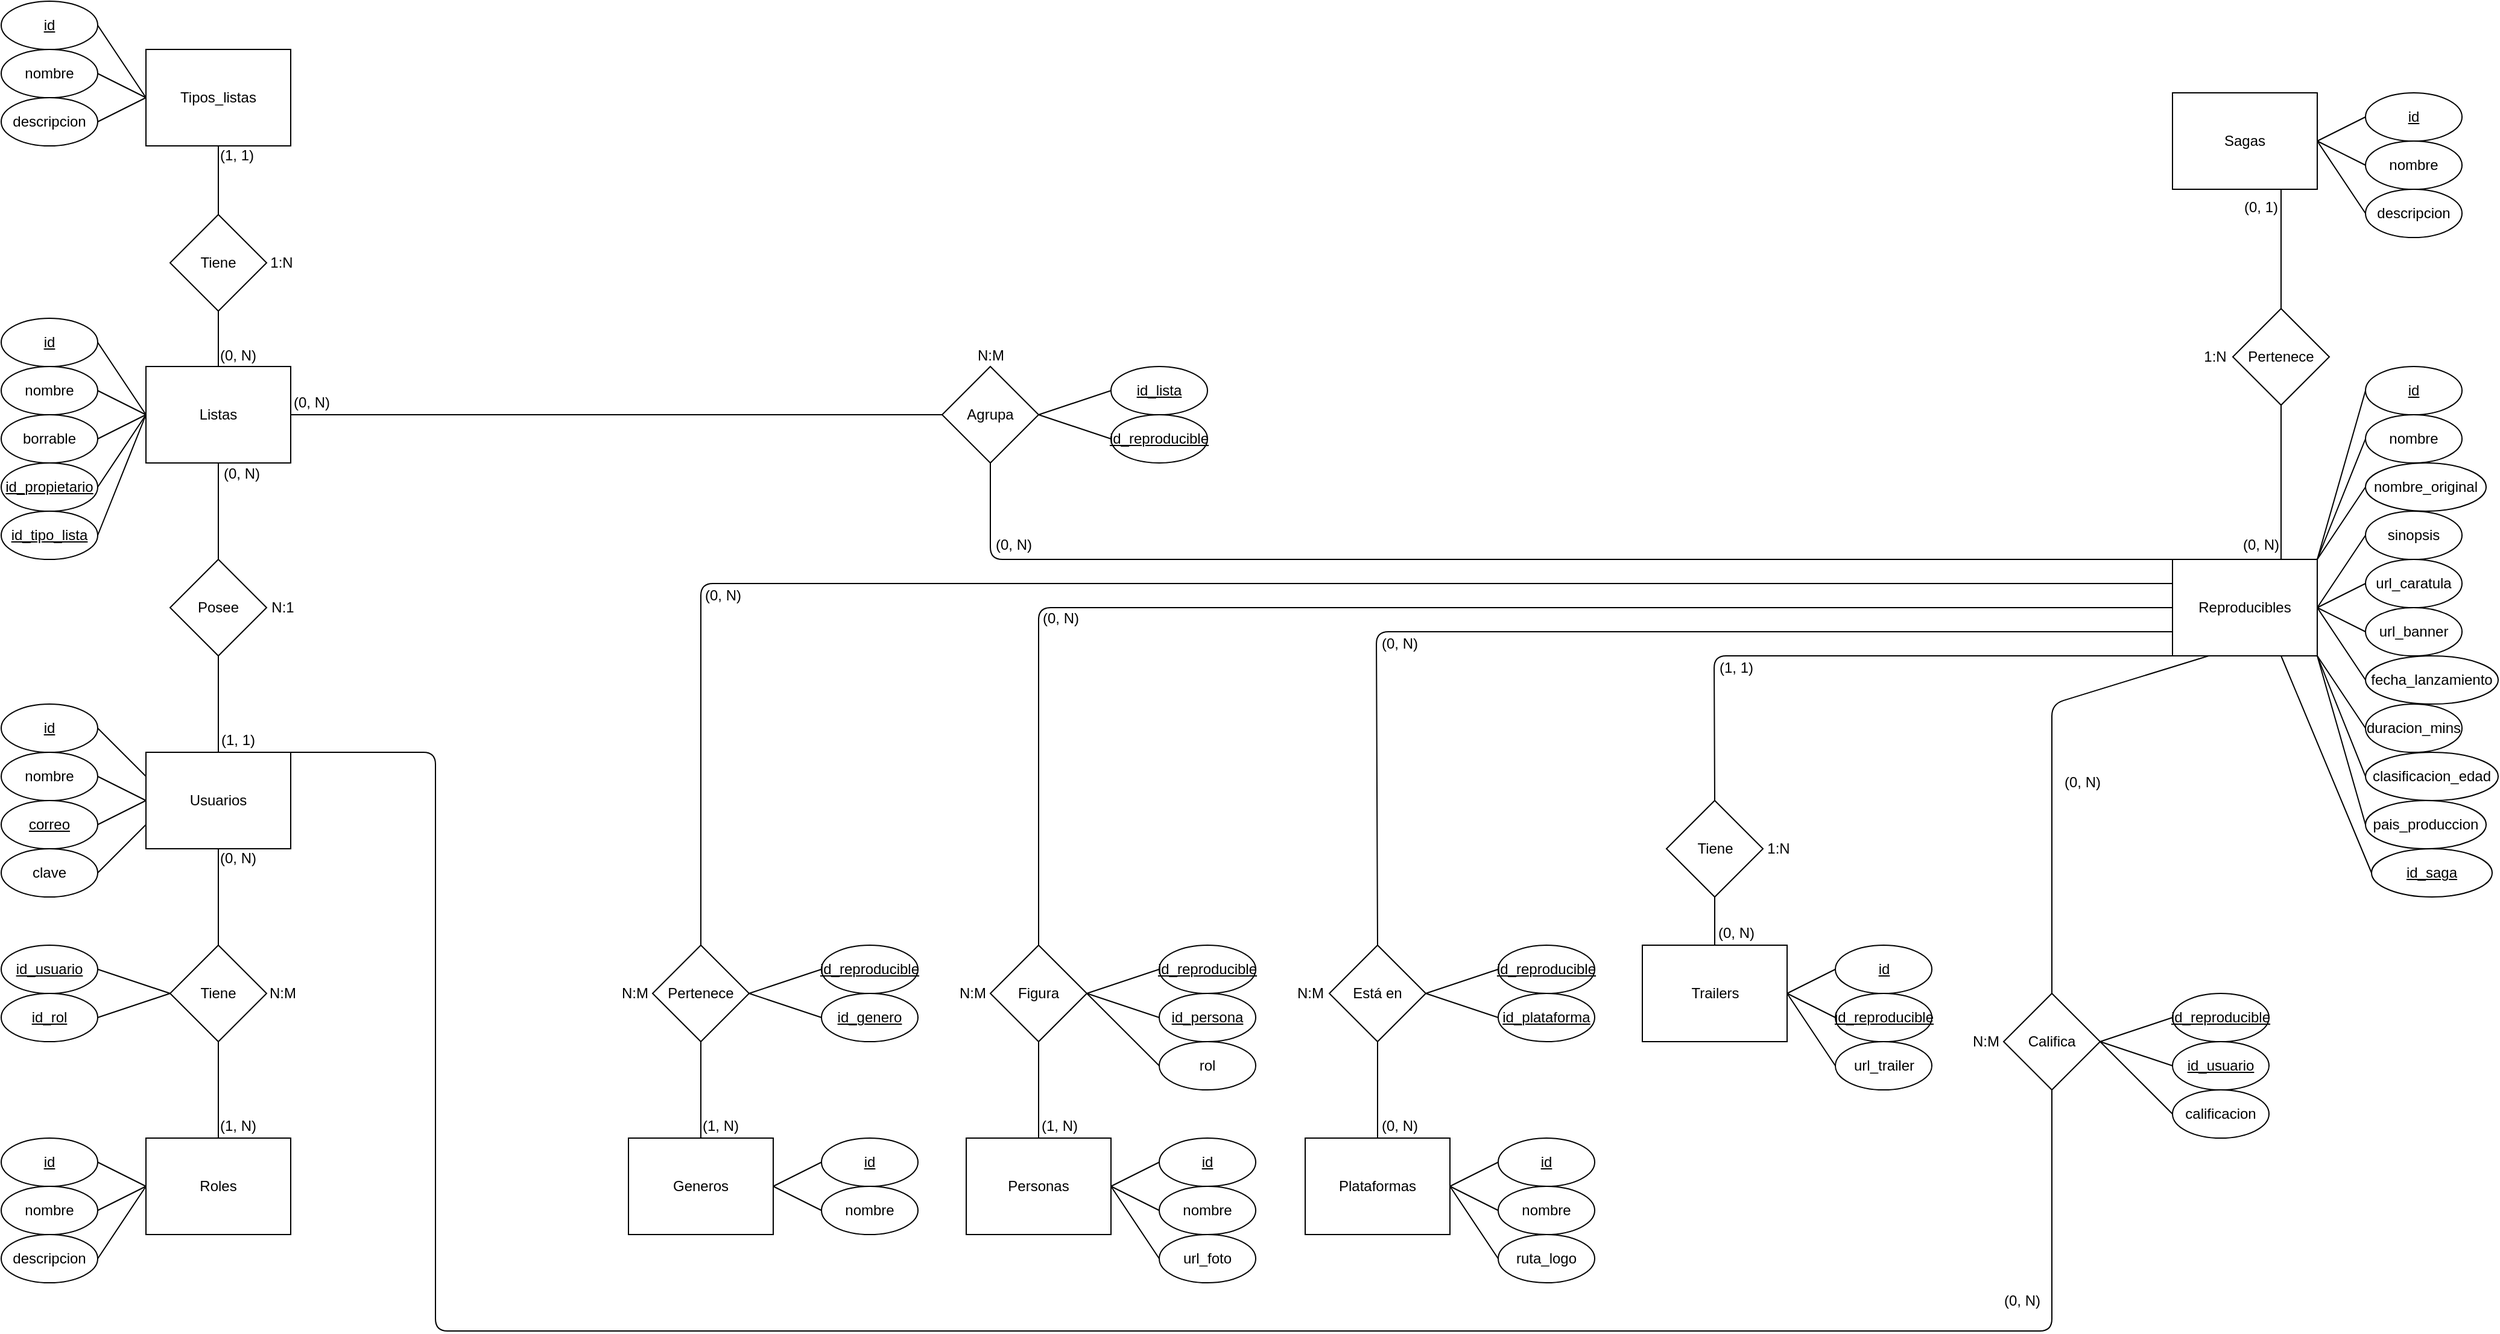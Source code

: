 <mxfile>
    <diagram id="o6581Ixc951kt22Pv9Fi" name="Página-1">
        <mxGraphModel dx="3673" dy="1944" grid="0" gridSize="10" guides="1" tooltips="1" connect="1" arrows="1" fold="1" page="0" pageScale="1" pageWidth="827" pageHeight="1169" math="0" shadow="0">
            <root>
                <mxCell id="0"/>
                <mxCell id="1" parent="0"/>
                <mxCell id="3" value="Usuarios" style="rounded=0;whiteSpace=wrap;html=1;" parent="1" vertex="1">
                    <mxGeometry x="-320" y="160" width="120" height="80" as="geometry"/>
                </mxCell>
                <mxCell id="4" value="id" style="ellipse;whiteSpace=wrap;html=1;fontStyle=4" parent="1" vertex="1">
                    <mxGeometry x="-440" y="120" width="80" height="40" as="geometry"/>
                </mxCell>
                <mxCell id="5" value="nombre" style="ellipse;whiteSpace=wrap;html=1;" parent="1" vertex="1">
                    <mxGeometry x="-440" y="160" width="80" height="40" as="geometry"/>
                </mxCell>
                <mxCell id="6" value="correo" style="ellipse;whiteSpace=wrap;html=1;fontStyle=4" parent="1" vertex="1">
                    <mxGeometry x="-440" y="200" width="80" height="40" as="geometry"/>
                </mxCell>
                <mxCell id="7" value="clave" style="ellipse;whiteSpace=wrap;html=1;" parent="1" vertex="1">
                    <mxGeometry x="-440" y="240" width="80" height="40" as="geometry"/>
                </mxCell>
                <mxCell id="8" value="Reproducibles" style="rounded=0;whiteSpace=wrap;html=1;" parent="1" vertex="1">
                    <mxGeometry x="1360" width="120" height="80" as="geometry"/>
                </mxCell>
                <mxCell id="9" value="id" style="ellipse;whiteSpace=wrap;html=1;fontStyle=4" parent="1" vertex="1">
                    <mxGeometry x="1520" y="-160" width="80" height="40" as="geometry"/>
                </mxCell>
                <mxCell id="10" value="nombre" style="ellipse;whiteSpace=wrap;html=1;" parent="1" vertex="1">
                    <mxGeometry x="1520" y="-120" width="80" height="40" as="geometry"/>
                </mxCell>
                <mxCell id="11" value="fecha_lanzamiento" style="ellipse;whiteSpace=wrap;html=1;" parent="1" vertex="1">
                    <mxGeometry x="1520" y="80" width="110" height="40" as="geometry"/>
                </mxCell>
                <mxCell id="12" value="clasificacion_edad" style="ellipse;whiteSpace=wrap;html=1;" parent="1" vertex="1">
                    <mxGeometry x="1520" y="160" width="110" height="40" as="geometry"/>
                </mxCell>
                <mxCell id="23" value="sinopsis" style="ellipse;whiteSpace=wrap;html=1;" parent="1" vertex="1">
                    <mxGeometry x="1520" y="-40" width="80" height="40" as="geometry"/>
                </mxCell>
                <mxCell id="24" value="" style="endArrow=none;html=1;exitX=1;exitY=0.5;exitDx=0;exitDy=0;entryX=0;entryY=0.25;entryDx=0;entryDy=0;" parent="1" source="4" target="3" edge="1">
                    <mxGeometry width="50" height="50" relative="1" as="geometry">
                        <mxPoint x="-90" y="280" as="sourcePoint"/>
                        <mxPoint x="-40" y="230" as="targetPoint"/>
                    </mxGeometry>
                </mxCell>
                <mxCell id="25" value="" style="endArrow=none;html=1;exitX=1;exitY=0.5;exitDx=0;exitDy=0;entryX=0;entryY=0.5;entryDx=0;entryDy=0;" parent="1" source="5" target="3" edge="1">
                    <mxGeometry width="50" height="50" relative="1" as="geometry">
                        <mxPoint x="-350" y="150" as="sourcePoint"/>
                        <mxPoint x="-310" y="190" as="targetPoint"/>
                    </mxGeometry>
                </mxCell>
                <mxCell id="26" value="" style="endArrow=none;html=1;exitX=1;exitY=0.5;exitDx=0;exitDy=0;entryX=0;entryY=0.5;entryDx=0;entryDy=0;" parent="1" source="6" target="3" edge="1">
                    <mxGeometry width="50" height="50" relative="1" as="geometry">
                        <mxPoint x="-350" y="190" as="sourcePoint"/>
                        <mxPoint x="-310" y="210" as="targetPoint"/>
                    </mxGeometry>
                </mxCell>
                <mxCell id="27" value="" style="endArrow=none;html=1;exitX=1;exitY=0.5;exitDx=0;exitDy=0;entryX=0;entryY=0.75;entryDx=0;entryDy=0;" parent="1" source="7" target="3" edge="1">
                    <mxGeometry width="50" height="50" relative="1" as="geometry">
                        <mxPoint x="-350" y="230" as="sourcePoint"/>
                        <mxPoint x="-310" y="210" as="targetPoint"/>
                    </mxGeometry>
                </mxCell>
                <mxCell id="29" value="nombre_original" style="ellipse;whiteSpace=wrap;html=1;" parent="1" vertex="1">
                    <mxGeometry x="1520" y="-80" width="100" height="40" as="geometry"/>
                </mxCell>
                <mxCell id="30" value="Listas" style="rounded=0;whiteSpace=wrap;html=1;" parent="1" vertex="1">
                    <mxGeometry x="-320" y="-160" width="120" height="80" as="geometry"/>
                </mxCell>
                <mxCell id="31" value="id" style="ellipse;whiteSpace=wrap;html=1;fontStyle=4" parent="1" vertex="1">
                    <mxGeometry x="-440" y="-200" width="80" height="40" as="geometry"/>
                </mxCell>
                <mxCell id="32" value="nombre" style="ellipse;whiteSpace=wrap;html=1;" parent="1" vertex="1">
                    <mxGeometry x="-440" y="-160" width="80" height="40" as="geometry"/>
                </mxCell>
                <mxCell id="33" value="id_propietario" style="ellipse;whiteSpace=wrap;html=1;fontStyle=4" parent="1" vertex="1">
                    <mxGeometry x="-440" y="-80" width="80" height="40" as="geometry"/>
                </mxCell>
                <mxCell id="35" value="" style="endArrow=none;html=1;exitX=1;exitY=0.5;exitDx=0;exitDy=0;entryX=0;entryY=0.5;entryDx=0;entryDy=0;" parent="1" source="31" target="30" edge="1">
                    <mxGeometry width="50" height="50" relative="1" as="geometry">
                        <mxPoint x="-90" y="-40" as="sourcePoint"/>
                        <mxPoint x="-40" y="-90" as="targetPoint"/>
                    </mxGeometry>
                </mxCell>
                <mxCell id="36" value="" style="endArrow=none;html=1;exitX=1;exitY=0.5;exitDx=0;exitDy=0;entryX=0;entryY=0.5;entryDx=0;entryDy=0;" parent="1" source="32" target="30" edge="1">
                    <mxGeometry width="50" height="50" relative="1" as="geometry">
                        <mxPoint x="-350" y="-170" as="sourcePoint"/>
                        <mxPoint x="-310" y="-130" as="targetPoint"/>
                    </mxGeometry>
                </mxCell>
                <mxCell id="37" value="" style="endArrow=none;html=1;exitX=1;exitY=0.5;exitDx=0;exitDy=0;entryX=0;entryY=0.5;entryDx=0;entryDy=0;" parent="1" source="33" target="30" edge="1">
                    <mxGeometry width="50" height="50" relative="1" as="geometry">
                        <mxPoint x="-350" y="-130" as="sourcePoint"/>
                        <mxPoint x="-310" y="-110" as="targetPoint"/>
                    </mxGeometry>
                </mxCell>
                <mxCell id="39" value="Tipos_listas" style="rounded=0;whiteSpace=wrap;html=1;" parent="1" vertex="1">
                    <mxGeometry x="-320" y="-423" width="120" height="80" as="geometry"/>
                </mxCell>
                <mxCell id="40" value="id" style="ellipse;whiteSpace=wrap;html=1;fontStyle=4" parent="1" vertex="1">
                    <mxGeometry x="-440" y="-463" width="80" height="40" as="geometry"/>
                </mxCell>
                <mxCell id="41" value="nombre" style="ellipse;whiteSpace=wrap;html=1;" parent="1" vertex="1">
                    <mxGeometry x="-440" y="-423" width="80" height="40" as="geometry"/>
                </mxCell>
                <mxCell id="42" value="descripcion" style="ellipse;whiteSpace=wrap;html=1;" parent="1" vertex="1">
                    <mxGeometry x="-440" y="-383" width="80" height="40" as="geometry"/>
                </mxCell>
                <mxCell id="43" value="" style="endArrow=none;html=1;exitX=1;exitY=0.5;exitDx=0;exitDy=0;entryX=0;entryY=0.5;entryDx=0;entryDy=0;" parent="1" source="40" target="39" edge="1">
                    <mxGeometry width="50" height="50" relative="1" as="geometry">
                        <mxPoint x="-90" y="-303" as="sourcePoint"/>
                        <mxPoint x="-40" y="-353" as="targetPoint"/>
                    </mxGeometry>
                </mxCell>
                <mxCell id="44" value="" style="endArrow=none;html=1;exitX=1;exitY=0.5;exitDx=0;exitDy=0;entryX=0;entryY=0.5;entryDx=0;entryDy=0;" parent="1" source="41" target="39" edge="1">
                    <mxGeometry width="50" height="50" relative="1" as="geometry">
                        <mxPoint x="-350" y="-433" as="sourcePoint"/>
                        <mxPoint x="-310" y="-393" as="targetPoint"/>
                    </mxGeometry>
                </mxCell>
                <mxCell id="45" value="" style="endArrow=none;html=1;exitX=1;exitY=0.5;exitDx=0;exitDy=0;entryX=0;entryY=0.5;entryDx=0;entryDy=0;" parent="1" source="42" target="39" edge="1">
                    <mxGeometry width="50" height="50" relative="1" as="geometry">
                        <mxPoint x="-350" y="-393" as="sourcePoint"/>
                        <mxPoint x="-310" y="-373" as="targetPoint"/>
                    </mxGeometry>
                </mxCell>
                <mxCell id="46" value="url_caratula" style="ellipse;whiteSpace=wrap;html=1;" parent="1" vertex="1">
                    <mxGeometry x="1520" width="80" height="40" as="geometry"/>
                </mxCell>
                <mxCell id="47" value="url_banner" style="ellipse;whiteSpace=wrap;html=1;" parent="1" vertex="1">
                    <mxGeometry x="1520" y="40" width="80" height="40" as="geometry"/>
                </mxCell>
                <mxCell id="48" value="duracion_mins" style="ellipse;whiteSpace=wrap;html=1;" parent="1" vertex="1">
                    <mxGeometry x="1520" y="120" width="80" height="40" as="geometry"/>
                </mxCell>
                <mxCell id="49" value="pais_produccion" style="ellipse;whiteSpace=wrap;html=1;" parent="1" vertex="1">
                    <mxGeometry x="1520" y="200" width="100" height="40" as="geometry"/>
                </mxCell>
                <mxCell id="50" value="" style="endArrow=none;html=1;exitX=0;exitY=0.5;exitDx=0;exitDy=0;entryX=1;entryY=0;entryDx=0;entryDy=0;" parent="1" source="9" target="8" edge="1">
                    <mxGeometry width="50" height="50" relative="1" as="geometry">
                        <mxPoint x="1420" y="-70" as="sourcePoint"/>
                        <mxPoint x="1460" y="-30" as="targetPoint"/>
                    </mxGeometry>
                </mxCell>
                <mxCell id="51" value="" style="endArrow=none;html=1;exitX=0;exitY=0.5;exitDx=0;exitDy=0;entryX=1;entryY=0;entryDx=0;entryDy=0;" parent="1" source="10" target="8" edge="1">
                    <mxGeometry width="50" height="50" relative="1" as="geometry">
                        <mxPoint x="1530" y="-90" as="sourcePoint"/>
                        <mxPoint x="1490" y="10" as="targetPoint"/>
                    </mxGeometry>
                </mxCell>
                <mxCell id="52" value="" style="endArrow=none;html=1;exitX=0;exitY=0.5;exitDx=0;exitDy=0;entryX=1;entryY=0;entryDx=0;entryDy=0;" parent="1" source="29" target="8" edge="1">
                    <mxGeometry width="50" height="50" relative="1" as="geometry">
                        <mxPoint x="1530" y="-50" as="sourcePoint"/>
                        <mxPoint x="1490" y="10" as="targetPoint"/>
                    </mxGeometry>
                </mxCell>
                <mxCell id="53" value="" style="endArrow=none;html=1;exitX=0;exitY=0.5;exitDx=0;exitDy=0;entryX=1;entryY=0.5;entryDx=0;entryDy=0;" parent="1" source="23" target="8" edge="1">
                    <mxGeometry width="50" height="50" relative="1" as="geometry">
                        <mxPoint x="1530" y="-10" as="sourcePoint"/>
                        <mxPoint x="1490" y="10" as="targetPoint"/>
                    </mxGeometry>
                </mxCell>
                <mxCell id="54" value="" style="endArrow=none;html=1;exitX=0;exitY=0.5;exitDx=0;exitDy=0;entryX=1;entryY=0.5;entryDx=0;entryDy=0;" parent="1" source="46" target="8" edge="1">
                    <mxGeometry width="50" height="50" relative="1" as="geometry">
                        <mxPoint x="1530" y="30" as="sourcePoint"/>
                        <mxPoint x="1490" y="50" as="targetPoint"/>
                    </mxGeometry>
                </mxCell>
                <mxCell id="55" value="" style="endArrow=none;html=1;exitX=0;exitY=0.5;exitDx=0;exitDy=0;entryX=1;entryY=0.5;entryDx=0;entryDy=0;" parent="1" source="47" target="8" edge="1">
                    <mxGeometry width="50" height="50" relative="1" as="geometry">
                        <mxPoint x="1530" y="70" as="sourcePoint"/>
                        <mxPoint x="1490" y="50" as="targetPoint"/>
                    </mxGeometry>
                </mxCell>
                <mxCell id="56" value="" style="endArrow=none;html=1;exitX=0;exitY=0.5;exitDx=0;exitDy=0;entryX=1;entryY=0.5;entryDx=0;entryDy=0;" parent="1" source="11" target="8" edge="1">
                    <mxGeometry width="50" height="50" relative="1" as="geometry">
                        <mxPoint x="1530" y="110" as="sourcePoint"/>
                        <mxPoint x="1490" y="50" as="targetPoint"/>
                    </mxGeometry>
                </mxCell>
                <mxCell id="57" value="" style="endArrow=none;html=1;exitX=0;exitY=0.5;exitDx=0;exitDy=0;entryX=1;entryY=1;entryDx=0;entryDy=0;" parent="1" source="48" target="8" edge="1">
                    <mxGeometry width="50" height="50" relative="1" as="geometry">
                        <mxPoint x="1530" y="150" as="sourcePoint"/>
                        <mxPoint x="1490" y="50" as="targetPoint"/>
                    </mxGeometry>
                </mxCell>
                <mxCell id="58" value="" style="endArrow=none;html=1;exitX=0;exitY=0.5;exitDx=0;exitDy=0;entryX=1;entryY=1;entryDx=0;entryDy=0;" parent="1" source="12" target="8" edge="1">
                    <mxGeometry width="50" height="50" relative="1" as="geometry">
                        <mxPoint x="1530" y="190" as="sourcePoint"/>
                        <mxPoint x="1490" y="90" as="targetPoint"/>
                    </mxGeometry>
                </mxCell>
                <mxCell id="59" value="" style="endArrow=none;html=1;exitX=0;exitY=0.5;exitDx=0;exitDy=0;entryX=1;entryY=1;entryDx=0;entryDy=0;" parent="1" source="49" target="8" edge="1">
                    <mxGeometry width="50" height="50" relative="1" as="geometry">
                        <mxPoint x="1530" y="230" as="sourcePoint"/>
                        <mxPoint x="1490" y="90" as="targetPoint"/>
                    </mxGeometry>
                </mxCell>
                <mxCell id="62" value="id_usuario" style="ellipse;whiteSpace=wrap;html=1;fontStyle=4" parent="1" vertex="1">
                    <mxGeometry x="-440" y="320" width="80" height="40" as="geometry"/>
                </mxCell>
                <mxCell id="63" value="id_rol" style="ellipse;whiteSpace=wrap;html=1;fontStyle=4" parent="1" vertex="1">
                    <mxGeometry x="-440" y="360" width="80" height="40" as="geometry"/>
                </mxCell>
                <mxCell id="65" value="" style="endArrow=none;html=1;exitX=1;exitY=0.5;exitDx=0;exitDy=0;entryX=0;entryY=0.5;entryDx=0;entryDy=0;" parent="1" source="62" target="220" edge="1">
                    <mxGeometry width="50" height="50" relative="1" as="geometry">
                        <mxPoint x="-350" y="310" as="sourcePoint"/>
                        <mxPoint x="-320" y="360" as="targetPoint"/>
                    </mxGeometry>
                </mxCell>
                <mxCell id="66" value="" style="endArrow=none;html=1;exitX=1;exitY=0.5;exitDx=0;exitDy=0;entryX=0;entryY=0.5;entryDx=0;entryDy=0;" parent="1" source="63" target="220" edge="1">
                    <mxGeometry width="50" height="50" relative="1" as="geometry">
                        <mxPoint x="-350" y="350" as="sourcePoint"/>
                        <mxPoint x="-320" y="360" as="targetPoint"/>
                    </mxGeometry>
                </mxCell>
                <mxCell id="67" value="Roles" style="rounded=0;whiteSpace=wrap;html=1;" parent="1" vertex="1">
                    <mxGeometry x="-320" y="480" width="120" height="80" as="geometry"/>
                </mxCell>
                <mxCell id="68" value="id" style="ellipse;whiteSpace=wrap;html=1;fontStyle=4" parent="1" vertex="1">
                    <mxGeometry x="-440" y="480" width="80" height="40" as="geometry"/>
                </mxCell>
                <mxCell id="69" value="nombre" style="ellipse;whiteSpace=wrap;html=1;fontStyle=0" parent="1" vertex="1">
                    <mxGeometry x="-440" y="520" width="80" height="40" as="geometry"/>
                </mxCell>
                <mxCell id="70" value="" style="endArrow=none;html=1;exitX=1;exitY=0.5;exitDx=0;exitDy=0;entryX=0;entryY=0.5;entryDx=0;entryDy=0;" parent="1" source="68" target="67" edge="1">
                    <mxGeometry width="50" height="50" relative="1" as="geometry">
                        <mxPoint x="-350" y="470" as="sourcePoint"/>
                        <mxPoint x="-310" y="510" as="targetPoint"/>
                    </mxGeometry>
                </mxCell>
                <mxCell id="71" value="" style="endArrow=none;html=1;exitX=1;exitY=0.5;exitDx=0;exitDy=0;entryX=0;entryY=0.5;entryDx=0;entryDy=0;" parent="1" source="69" target="67" edge="1">
                    <mxGeometry width="50" height="50" relative="1" as="geometry">
                        <mxPoint x="-350" y="510" as="sourcePoint"/>
                        <mxPoint x="-310" y="530" as="targetPoint"/>
                    </mxGeometry>
                </mxCell>
                <mxCell id="72" value="descripcion" style="ellipse;whiteSpace=wrap;html=1;fontStyle=0" parent="1" vertex="1">
                    <mxGeometry x="-440" y="560" width="80" height="40" as="geometry"/>
                </mxCell>
                <mxCell id="73" value="" style="endArrow=none;html=1;exitX=1;exitY=0.5;exitDx=0;exitDy=0;entryX=0;entryY=0.5;entryDx=0;entryDy=0;" parent="1" source="72" target="67" edge="1">
                    <mxGeometry width="50" height="50" relative="1" as="geometry">
                        <mxPoint x="-350" y="550" as="sourcePoint"/>
                        <mxPoint x="-310" y="530" as="targetPoint"/>
                    </mxGeometry>
                </mxCell>
                <mxCell id="78" value="id_reproducible" style="ellipse;whiteSpace=wrap;html=1;fontStyle=4" parent="1" vertex="1">
                    <mxGeometry x="240" y="320" width="80" height="40" as="geometry"/>
                </mxCell>
                <mxCell id="79" value="id_genero" style="ellipse;whiteSpace=wrap;html=1;fontStyle=4" parent="1" vertex="1">
                    <mxGeometry x="240" y="360" width="80" height="40" as="geometry"/>
                </mxCell>
                <mxCell id="80" value="" style="endArrow=none;html=1;exitX=0;exitY=0.5;exitDx=0;exitDy=0;entryX=1;entryY=0.5;entryDx=0;entryDy=0;" parent="1" source="78" target="200" edge="1">
                    <mxGeometry width="50" height="50" relative="1" as="geometry">
                        <mxPoint x="50" y="313" as="sourcePoint"/>
                        <mxPoint x="200" y="363" as="targetPoint"/>
                    </mxGeometry>
                </mxCell>
                <mxCell id="81" value="" style="endArrow=none;html=1;exitX=0;exitY=0.5;exitDx=0;exitDy=0;entryX=1;entryY=0.5;entryDx=0;entryDy=0;" parent="1" source="79" target="200" edge="1">
                    <mxGeometry width="50" height="50" relative="1" as="geometry">
                        <mxPoint x="50" y="353" as="sourcePoint"/>
                        <mxPoint x="200" y="363" as="targetPoint"/>
                    </mxGeometry>
                </mxCell>
                <mxCell id="82" value="Generos" style="rounded=0;whiteSpace=wrap;html=1;" parent="1" vertex="1">
                    <mxGeometry x="80" y="480" width="120" height="80" as="geometry"/>
                </mxCell>
                <mxCell id="83" value="id" style="ellipse;whiteSpace=wrap;html=1;fontStyle=4" parent="1" vertex="1">
                    <mxGeometry x="240" y="480" width="80" height="40" as="geometry"/>
                </mxCell>
                <mxCell id="84" value="nombre" style="ellipse;whiteSpace=wrap;html=1;fontStyle=0" parent="1" vertex="1">
                    <mxGeometry x="240" y="520" width="80" height="40" as="geometry"/>
                </mxCell>
                <mxCell id="85" value="" style="endArrow=none;html=1;exitX=0;exitY=0.5;exitDx=0;exitDy=0;entryX=1;entryY=0.5;entryDx=0;entryDy=0;" parent="1" source="83" target="82" edge="1">
                    <mxGeometry width="50" height="50" relative="1" as="geometry">
                        <mxPoint x="50" y="470" as="sourcePoint"/>
                        <mxPoint x="90" y="510" as="targetPoint"/>
                    </mxGeometry>
                </mxCell>
                <mxCell id="86" value="" style="endArrow=none;html=1;exitX=0;exitY=0.5;exitDx=0;exitDy=0;entryX=1;entryY=0.5;entryDx=0;entryDy=0;" parent="1" source="84" target="82" edge="1">
                    <mxGeometry width="50" height="50" relative="1" as="geometry">
                        <mxPoint x="50" y="510" as="sourcePoint"/>
                        <mxPoint x="90" y="530" as="targetPoint"/>
                    </mxGeometry>
                </mxCell>
                <mxCell id="88" value="id_reproducible" style="ellipse;whiteSpace=wrap;html=1;fontStyle=4" parent="1" vertex="1">
                    <mxGeometry x="520" y="320" width="80" height="40" as="geometry"/>
                </mxCell>
                <mxCell id="89" value="id_persona" style="ellipse;whiteSpace=wrap;html=1;fontStyle=4" parent="1" vertex="1">
                    <mxGeometry x="520" y="360" width="80" height="40" as="geometry"/>
                </mxCell>
                <mxCell id="90" value="" style="endArrow=none;html=1;exitX=0;exitY=0.5;exitDx=0;exitDy=0;entryX=1;entryY=0.5;entryDx=0;entryDy=0;" parent="1" source="88" target="203" edge="1">
                    <mxGeometry width="50" height="50" relative="1" as="geometry">
                        <mxPoint x="330" y="313" as="sourcePoint"/>
                        <mxPoint x="480" y="363" as="targetPoint"/>
                    </mxGeometry>
                </mxCell>
                <mxCell id="91" value="" style="endArrow=none;html=1;exitX=0;exitY=0.5;exitDx=0;exitDy=0;entryX=1;entryY=0.5;entryDx=0;entryDy=0;" parent="1" source="89" target="203" edge="1">
                    <mxGeometry width="50" height="50" relative="1" as="geometry">
                        <mxPoint x="330" y="353" as="sourcePoint"/>
                        <mxPoint x="450" y="363" as="targetPoint"/>
                    </mxGeometry>
                </mxCell>
                <mxCell id="92" value="Personas" style="rounded=0;whiteSpace=wrap;html=1;" parent="1" vertex="1">
                    <mxGeometry x="360" y="480" width="120" height="80" as="geometry"/>
                </mxCell>
                <mxCell id="93" value="id" style="ellipse;whiteSpace=wrap;html=1;fontStyle=4" parent="1" vertex="1">
                    <mxGeometry x="520" y="480" width="80" height="40" as="geometry"/>
                </mxCell>
                <mxCell id="94" value="nombre" style="ellipse;whiteSpace=wrap;html=1;fontStyle=0" parent="1" vertex="1">
                    <mxGeometry x="520" y="520" width="80" height="40" as="geometry"/>
                </mxCell>
                <mxCell id="95" value="" style="endArrow=none;html=1;exitX=0;exitY=0.5;exitDx=0;exitDy=0;entryX=1;entryY=0.5;entryDx=0;entryDy=0;" parent="1" source="93" target="92" edge="1">
                    <mxGeometry width="50" height="50" relative="1" as="geometry">
                        <mxPoint x="330" y="470" as="sourcePoint"/>
                        <mxPoint x="370" y="510" as="targetPoint"/>
                    </mxGeometry>
                </mxCell>
                <mxCell id="96" value="" style="endArrow=none;html=1;exitX=0;exitY=0.5;exitDx=0;exitDy=0;entryX=1;entryY=0.5;entryDx=0;entryDy=0;" parent="1" source="94" target="92" edge="1">
                    <mxGeometry width="50" height="50" relative="1" as="geometry">
                        <mxPoint x="330" y="510" as="sourcePoint"/>
                        <mxPoint x="370" y="530" as="targetPoint"/>
                    </mxGeometry>
                </mxCell>
                <mxCell id="111" value="id_&lt;span style=&quot;color: rgb(0, 0, 0);&quot;&gt;reproducible&lt;/span&gt;" style="ellipse;whiteSpace=wrap;html=1;fontStyle=4" parent="1" vertex="1">
                    <mxGeometry x="801" y="320" width="80" height="40" as="geometry"/>
                </mxCell>
                <mxCell id="112" value="id_plataforma" style="ellipse;whiteSpace=wrap;html=1;fontStyle=4" parent="1" vertex="1">
                    <mxGeometry x="801" y="360" width="80" height="40" as="geometry"/>
                </mxCell>
                <mxCell id="113" value="" style="endArrow=none;html=1;exitX=0;exitY=0.5;exitDx=0;exitDy=0;entryX=1;entryY=0.5;entryDx=0;entryDy=0;" parent="1" source="111" target="206" edge="1">
                    <mxGeometry width="50" height="50" relative="1" as="geometry">
                        <mxPoint x="611" y="313" as="sourcePoint"/>
                        <mxPoint x="761" y="363" as="targetPoint"/>
                    </mxGeometry>
                </mxCell>
                <mxCell id="114" value="" style="endArrow=none;html=1;exitX=0;exitY=0.5;exitDx=0;exitDy=0;entryX=1;entryY=0.5;entryDx=0;entryDy=0;" parent="1" source="112" target="206" edge="1">
                    <mxGeometry width="50" height="50" relative="1" as="geometry">
                        <mxPoint x="611" y="353" as="sourcePoint"/>
                        <mxPoint x="761" y="363" as="targetPoint"/>
                    </mxGeometry>
                </mxCell>
                <mxCell id="115" value="Plataformas" style="rounded=0;whiteSpace=wrap;html=1;" parent="1" vertex="1">
                    <mxGeometry x="641" y="480" width="120" height="80" as="geometry"/>
                </mxCell>
                <mxCell id="116" value="id" style="ellipse;whiteSpace=wrap;html=1;fontStyle=4" parent="1" vertex="1">
                    <mxGeometry x="801" y="480" width="80" height="40" as="geometry"/>
                </mxCell>
                <mxCell id="117" value="nombre" style="ellipse;whiteSpace=wrap;html=1;fontStyle=0" parent="1" vertex="1">
                    <mxGeometry x="801" y="520" width="80" height="40" as="geometry"/>
                </mxCell>
                <mxCell id="118" value="" style="endArrow=none;html=1;exitX=0;exitY=0.5;exitDx=0;exitDy=0;entryX=1;entryY=0.5;entryDx=0;entryDy=0;" parent="1" source="116" target="115" edge="1">
                    <mxGeometry width="50" height="50" relative="1" as="geometry">
                        <mxPoint x="611" y="470" as="sourcePoint"/>
                        <mxPoint x="651" y="510" as="targetPoint"/>
                    </mxGeometry>
                </mxCell>
                <mxCell id="119" value="" style="endArrow=none;html=1;exitX=0;exitY=0.5;exitDx=0;exitDy=0;entryX=1;entryY=0.5;entryDx=0;entryDy=0;" parent="1" source="117" target="115" edge="1">
                    <mxGeometry width="50" height="50" relative="1" as="geometry">
                        <mxPoint x="611" y="510" as="sourcePoint"/>
                        <mxPoint x="651" y="530" as="targetPoint"/>
                    </mxGeometry>
                </mxCell>
                <mxCell id="120" value="ruta_logo" style="ellipse;whiteSpace=wrap;html=1;fontStyle=0" parent="1" vertex="1">
                    <mxGeometry x="801" y="560" width="80" height="40" as="geometry"/>
                </mxCell>
                <mxCell id="121" value="" style="endArrow=none;html=1;exitX=0;exitY=0.5;exitDx=0;exitDy=0;entryX=1;entryY=0.5;entryDx=0;entryDy=0;" parent="1" source="120" target="115" edge="1">
                    <mxGeometry width="50" height="50" relative="1" as="geometry">
                        <mxPoint x="811" y="550" as="sourcePoint"/>
                        <mxPoint x="771" y="530" as="targetPoint"/>
                    </mxGeometry>
                </mxCell>
                <mxCell id="124" value="id_usuario" style="ellipse;whiteSpace=wrap;html=1;fontStyle=4" parent="1" vertex="1">
                    <mxGeometry x="1360" y="400" width="80" height="40" as="geometry"/>
                </mxCell>
                <mxCell id="125" value="id_&lt;span style=&quot;color: rgb(0, 0, 0);&quot;&gt;reproducible&lt;/span&gt;" style="ellipse;whiteSpace=wrap;html=1;fontStyle=4" parent="1" vertex="1">
                    <mxGeometry x="1360" y="360" width="80" height="40" as="geometry"/>
                </mxCell>
                <mxCell id="126" value="" style="endArrow=none;html=1;exitX=0;exitY=0.5;exitDx=0;exitDy=0;entryX=1;entryY=0.5;entryDx=0;entryDy=0;" parent="1" source="124" target="214" edge="1">
                    <mxGeometry width="50" height="50" relative="1" as="geometry">
                        <mxPoint x="1170" y="310" as="sourcePoint"/>
                        <mxPoint x="1320" y="360" as="targetPoint"/>
                    </mxGeometry>
                </mxCell>
                <mxCell id="127" value="" style="endArrow=none;html=1;exitX=0;exitY=0.5;exitDx=0;exitDy=0;entryX=1;entryY=0.5;entryDx=0;entryDy=0;" parent="1" source="125" target="214" edge="1">
                    <mxGeometry width="50" height="50" relative="1" as="geometry">
                        <mxPoint x="1170" y="350" as="sourcePoint"/>
                        <mxPoint x="1320" y="360" as="targetPoint"/>
                    </mxGeometry>
                </mxCell>
                <mxCell id="128" value="calificacion" style="ellipse;whiteSpace=wrap;html=1;fontStyle=0" parent="1" vertex="1">
                    <mxGeometry x="1360" y="440" width="80" height="40" as="geometry"/>
                </mxCell>
                <mxCell id="129" value="" style="endArrow=none;html=1;exitX=0;exitY=0.5;exitDx=0;exitDy=0;entryX=1;entryY=0.5;entryDx=0;entryDy=0;" parent="1" source="128" target="214" edge="1">
                    <mxGeometry width="50" height="50" relative="1" as="geometry">
                        <mxPoint x="1370" y="390" as="sourcePoint"/>
                        <mxPoint x="1320" y="360" as="targetPoint"/>
                    </mxGeometry>
                </mxCell>
                <mxCell id="130" value="Trailers" style="rounded=0;whiteSpace=wrap;html=1;" parent="1" vertex="1">
                    <mxGeometry x="920.5" y="320" width="120" height="80" as="geometry"/>
                </mxCell>
                <mxCell id="131" value="id" style="ellipse;whiteSpace=wrap;html=1;fontStyle=4" parent="1" vertex="1">
                    <mxGeometry x="1080.5" y="320" width="80" height="40" as="geometry"/>
                </mxCell>
                <mxCell id="132" value="id_&lt;span style=&quot;color: rgb(0, 0, 0);&quot;&gt;reproducible&lt;/span&gt;" style="ellipse;whiteSpace=wrap;html=1;fontStyle=4" parent="1" vertex="1">
                    <mxGeometry x="1080.5" y="360" width="80" height="40" as="geometry"/>
                </mxCell>
                <mxCell id="133" value="" style="endArrow=none;html=1;exitX=0;exitY=0.5;exitDx=0;exitDy=0;entryX=1;entryY=0.5;entryDx=0;entryDy=0;" parent="1" source="131" target="130" edge="1">
                    <mxGeometry width="50" height="50" relative="1" as="geometry">
                        <mxPoint x="890.5" y="310" as="sourcePoint"/>
                        <mxPoint x="930.5" y="350" as="targetPoint"/>
                    </mxGeometry>
                </mxCell>
                <mxCell id="134" value="" style="endArrow=none;html=1;exitX=0;exitY=0.5;exitDx=0;exitDy=0;entryX=1;entryY=0.5;entryDx=0;entryDy=0;" parent="1" source="132" target="130" edge="1">
                    <mxGeometry width="50" height="50" relative="1" as="geometry">
                        <mxPoint x="890.5" y="350" as="sourcePoint"/>
                        <mxPoint x="930.5" y="370" as="targetPoint"/>
                    </mxGeometry>
                </mxCell>
                <mxCell id="135" value="url_trailer" style="ellipse;whiteSpace=wrap;html=1;fontStyle=0" parent="1" vertex="1">
                    <mxGeometry x="1080.5" y="400" width="80" height="40" as="geometry"/>
                </mxCell>
                <mxCell id="136" value="" style="endArrow=none;html=1;exitX=0;exitY=0.5;exitDx=0;exitDy=0;entryX=1;entryY=0.5;entryDx=0;entryDy=0;" parent="1" source="135" target="130" edge="1">
                    <mxGeometry width="50" height="50" relative="1" as="geometry">
                        <mxPoint x="1090.5" y="390" as="sourcePoint"/>
                        <mxPoint x="1050.5" y="370" as="targetPoint"/>
                    </mxGeometry>
                </mxCell>
                <mxCell id="142" value="url_foto" style="ellipse;whiteSpace=wrap;html=1;fontStyle=0" parent="1" vertex="1">
                    <mxGeometry x="520" y="560" width="80" height="40" as="geometry"/>
                </mxCell>
                <mxCell id="143" value="" style="endArrow=none;html=1;exitX=0;exitY=0.5;exitDx=0;exitDy=0;entryX=1;entryY=0.5;entryDx=0;entryDy=0;" parent="1" source="142" target="92" edge="1">
                    <mxGeometry width="50" height="50" relative="1" as="geometry">
                        <mxPoint x="530" y="550" as="sourcePoint"/>
                        <mxPoint x="490" y="530" as="targetPoint"/>
                    </mxGeometry>
                </mxCell>
                <mxCell id="182" value="Sagas" style="rounded=0;whiteSpace=wrap;html=1;" parent="1" vertex="1">
                    <mxGeometry x="1360" y="-387" width="120" height="80" as="geometry"/>
                </mxCell>
                <mxCell id="183" value="id" style="ellipse;whiteSpace=wrap;html=1;fontStyle=4" parent="1" vertex="1">
                    <mxGeometry x="1520" y="-387" width="80" height="40" as="geometry"/>
                </mxCell>
                <mxCell id="184" value="nombre" style="ellipse;whiteSpace=wrap;html=1;fontStyle=0" parent="1" vertex="1">
                    <mxGeometry x="1520" y="-347" width="80" height="40" as="geometry"/>
                </mxCell>
                <mxCell id="185" value="" style="endArrow=none;html=1;exitX=0;exitY=0.5;exitDx=0;exitDy=0;entryX=1;entryY=0.5;entryDx=0;entryDy=0;" parent="1" source="183" target="182" edge="1">
                    <mxGeometry width="50" height="50" relative="1" as="geometry">
                        <mxPoint x="1409" y="-517" as="sourcePoint"/>
                        <mxPoint x="1469" y="-447" as="targetPoint"/>
                    </mxGeometry>
                </mxCell>
                <mxCell id="186" value="" style="endArrow=none;html=1;exitX=0;exitY=0.5;exitDx=0;exitDy=0;entryX=1;entryY=0.5;entryDx=0;entryDy=0;" parent="1" source="184" target="182" edge="1">
                    <mxGeometry width="50" height="50" relative="1" as="geometry">
                        <mxPoint x="1519" y="-537" as="sourcePoint"/>
                        <mxPoint x="1469" y="-447" as="targetPoint"/>
                    </mxGeometry>
                </mxCell>
                <mxCell id="200" value="Pertenece" style="rhombus;whiteSpace=wrap;html=1;" parent="1" vertex="1">
                    <mxGeometry x="100" y="320" width="80" height="80" as="geometry"/>
                </mxCell>
                <mxCell id="201" value="" style="endArrow=none;html=1;entryX=0;entryY=0.25;entryDx=0;entryDy=0;exitX=0.5;exitY=0;exitDx=0;exitDy=0;" parent="1" source="200" target="8" edge="1">
                    <mxGeometry width="50" height="50" relative="1" as="geometry">
                        <mxPoint x="890" y="340" as="sourcePoint"/>
                        <mxPoint x="940" y="290" as="targetPoint"/>
                        <Array as="points">
                            <mxPoint x="140" y="20"/>
                        </Array>
                    </mxGeometry>
                </mxCell>
                <mxCell id="202" value="" style="endArrow=none;html=1;entryX=0.5;entryY=1;entryDx=0;entryDy=0;exitX=0.5;exitY=0;exitDx=0;exitDy=0;" parent="1" source="82" target="200" edge="1">
                    <mxGeometry width="50" height="50" relative="1" as="geometry">
                        <mxPoint x="150" y="333" as="sourcePoint"/>
                        <mxPoint x="150" y="93" as="targetPoint"/>
                    </mxGeometry>
                </mxCell>
                <mxCell id="203" value="Figura" style="rhombus;whiteSpace=wrap;html=1;" parent="1" vertex="1">
                    <mxGeometry x="380" y="320" width="80" height="80" as="geometry"/>
                </mxCell>
                <mxCell id="204" value="" style="endArrow=none;html=1;entryX=0.5;entryY=1;entryDx=0;entryDy=0;exitX=0.5;exitY=0;exitDx=0;exitDy=0;" parent="1" source="92" target="203" edge="1">
                    <mxGeometry width="50" height="50" relative="1" as="geometry">
                        <mxPoint x="150" y="493" as="sourcePoint"/>
                        <mxPoint x="150" y="413" as="targetPoint"/>
                    </mxGeometry>
                </mxCell>
                <mxCell id="205" value="" style="endArrow=none;html=1;entryX=0;entryY=0.5;entryDx=0;entryDy=0;exitX=0.5;exitY=0;exitDx=0;exitDy=0;" parent="1" source="203" target="8" edge="1">
                    <mxGeometry width="50" height="50" relative="1" as="geometry">
                        <mxPoint x="550" y="330" as="sourcePoint"/>
                        <mxPoint x="1394" y="70" as="targetPoint"/>
                        <Array as="points">
                            <mxPoint x="420" y="40"/>
                        </Array>
                    </mxGeometry>
                </mxCell>
                <mxCell id="206" value="Está en" style="rhombus;whiteSpace=wrap;html=1;" parent="1" vertex="1">
                    <mxGeometry x="661" y="320" width="80" height="80" as="geometry"/>
                </mxCell>
                <mxCell id="207" value="" style="endArrow=none;html=1;entryX=0.5;entryY=1;entryDx=0;entryDy=0;exitX=0.5;exitY=0;exitDx=0;exitDy=0;" parent="1" source="115" target="206" edge="1">
                    <mxGeometry width="50" height="50" relative="1" as="geometry">
                        <mxPoint x="430" y="493" as="sourcePoint"/>
                        <mxPoint x="430" y="413" as="targetPoint"/>
                    </mxGeometry>
                </mxCell>
                <mxCell id="208" value="" style="endArrow=none;html=1;entryX=0;entryY=0.75;entryDx=0;entryDy=0;exitX=0.5;exitY=0;exitDx=0;exitDy=0;" parent="1" source="206" target="8" edge="1">
                    <mxGeometry width="50" height="50" relative="1" as="geometry">
                        <mxPoint x="830" y="330" as="sourcePoint"/>
                        <mxPoint x="1394" y="90" as="targetPoint"/>
                        <Array as="points">
                            <mxPoint x="700" y="60"/>
                        </Array>
                    </mxGeometry>
                </mxCell>
                <mxCell id="211" value="Tiene" style="rhombus;whiteSpace=wrap;html=1;" parent="1" vertex="1">
                    <mxGeometry x="940.5" y="200" width="80" height="80" as="geometry"/>
                </mxCell>
                <mxCell id="212" value="" style="endArrow=none;html=1;entryX=0.5;entryY=1;entryDx=0;entryDy=0;exitX=0.5;exitY=0;exitDx=0;exitDy=0;" parent="1" source="130" target="211" edge="1">
                    <mxGeometry width="50" height="50" relative="1" as="geometry">
                        <mxPoint x="711" y="493" as="sourcePoint"/>
                        <mxPoint x="711" y="413" as="targetPoint"/>
                    </mxGeometry>
                </mxCell>
                <mxCell id="213" value="" style="endArrow=none;html=1;entryX=0;entryY=1;entryDx=0;entryDy=0;exitX=0.5;exitY=0;exitDx=0;exitDy=0;" parent="1" source="211" target="8" edge="1">
                    <mxGeometry width="50" height="50" relative="1" as="geometry">
                        <mxPoint x="1111" y="330" as="sourcePoint"/>
                        <mxPoint x="1394" y="90" as="targetPoint"/>
                        <Array as="points">
                            <mxPoint x="980" y="80"/>
                        </Array>
                    </mxGeometry>
                </mxCell>
                <mxCell id="214" value="Califica" style="rhombus;whiteSpace=wrap;html=1;" parent="1" vertex="1">
                    <mxGeometry x="1220" y="360" width="80" height="80" as="geometry"/>
                </mxCell>
                <mxCell id="215" value="" style="endArrow=none;html=1;entryX=0.25;entryY=1;entryDx=0;entryDy=0;exitX=0.5;exitY=0;exitDx=0;exitDy=0;" parent="1" source="214" target="8" edge="1">
                    <mxGeometry width="50" height="50" relative="1" as="geometry">
                        <mxPoint x="991" y="210" as="sourcePoint"/>
                        <mxPoint x="1394" y="90" as="targetPoint"/>
                        <Array as="points">
                            <mxPoint x="1260" y="120"/>
                        </Array>
                    </mxGeometry>
                </mxCell>
                <mxCell id="220" value="Tiene" style="rhombus;whiteSpace=wrap;html=1;" parent="1" vertex="1">
                    <mxGeometry x="-300" y="320" width="80" height="80" as="geometry"/>
                </mxCell>
                <mxCell id="221" value="" style="endArrow=none;html=1;entryX=0.5;entryY=1;entryDx=0;entryDy=0;exitX=0.5;exitY=0;exitDx=0;exitDy=0;" parent="1" source="220" target="3" edge="1">
                    <mxGeometry width="50" height="50" relative="1" as="geometry">
                        <mxPoint x="150" y="490" as="sourcePoint"/>
                        <mxPoint x="150" y="410" as="targetPoint"/>
                    </mxGeometry>
                </mxCell>
                <mxCell id="222" value="" style="endArrow=none;html=1;entryX=0.5;entryY=1;entryDx=0;entryDy=0;exitX=0.5;exitY=0;exitDx=0;exitDy=0;" parent="1" source="67" target="220" edge="1">
                    <mxGeometry width="50" height="50" relative="1" as="geometry">
                        <mxPoint x="-250" y="330" as="sourcePoint"/>
                        <mxPoint x="-250" y="250" as="targetPoint"/>
                    </mxGeometry>
                </mxCell>
                <mxCell id="223" value="Posee" style="rhombus;whiteSpace=wrap;html=1;" parent="1" vertex="1">
                    <mxGeometry x="-300" width="80" height="80" as="geometry"/>
                </mxCell>
                <mxCell id="224" value="" style="endArrow=none;html=1;entryX=0.5;entryY=1;entryDx=0;entryDy=0;exitX=0.5;exitY=0;exitDx=0;exitDy=0;" parent="1" source="3" target="223" edge="1">
                    <mxGeometry width="50" height="50" relative="1" as="geometry">
                        <mxPoint x="-250" y="330" as="sourcePoint"/>
                        <mxPoint x="-250" y="250" as="targetPoint"/>
                    </mxGeometry>
                </mxCell>
                <mxCell id="225" value="" style="endArrow=none;html=1;entryX=0.5;entryY=1;entryDx=0;entryDy=0;exitX=0.5;exitY=0;exitDx=0;exitDy=0;" parent="1" source="223" target="30" edge="1">
                    <mxGeometry width="50" height="50" relative="1" as="geometry">
                        <mxPoint x="-250" y="170" as="sourcePoint"/>
                        <mxPoint x="-250" y="90" as="targetPoint"/>
                    </mxGeometry>
                </mxCell>
                <mxCell id="226" value="Tiene" style="rhombus;whiteSpace=wrap;html=1;" parent="1" vertex="1">
                    <mxGeometry x="-300" y="-286" width="80" height="80" as="geometry"/>
                </mxCell>
                <mxCell id="227" value="" style="endArrow=none;html=1;entryX=0.5;entryY=0;entryDx=0;entryDy=0;exitX=0.5;exitY=1;exitDx=0;exitDy=0;" parent="1" source="226" target="30" edge="1">
                    <mxGeometry width="50" height="50" relative="1" as="geometry">
                        <mxPoint x="-250" y="10" as="sourcePoint"/>
                        <mxPoint x="-250" y="-70" as="targetPoint"/>
                    </mxGeometry>
                </mxCell>
                <mxCell id="228" value="" style="endArrow=none;html=1;entryX=0.5;entryY=1;entryDx=0;entryDy=0;exitX=0.5;exitY=0;exitDx=0;exitDy=0;" parent="1" source="226" target="39" edge="1">
                    <mxGeometry width="50" height="50" relative="1" as="geometry">
                        <mxPoint x="-130" y="-110" as="sourcePoint"/>
                        <mxPoint x="-190" y="-110" as="targetPoint"/>
                    </mxGeometry>
                </mxCell>
                <mxCell id="229" value="Agrupa" style="rhombus;whiteSpace=wrap;html=1;" parent="1" vertex="1">
                    <mxGeometry x="340" y="-160" width="80" height="80" as="geometry"/>
                </mxCell>
                <mxCell id="230" value="" style="endArrow=none;html=1;entryX=1;entryY=0.5;entryDx=0;entryDy=0;exitX=0;exitY=0.5;exitDx=0;exitDy=0;" parent="1" source="229" target="30" edge="1">
                    <mxGeometry width="50" height="50" relative="1" as="geometry">
                        <mxPoint x="-250" y="-230" as="sourcePoint"/>
                        <mxPoint x="-250" y="-150" as="targetPoint"/>
                    </mxGeometry>
                </mxCell>
                <mxCell id="231" value="" style="endArrow=none;html=1;entryX=0.5;entryY=1;entryDx=0;entryDy=0;exitX=0;exitY=0;exitDx=0;exitDy=0;" parent="1" source="8" target="229" edge="1">
                    <mxGeometry width="50" height="50" relative="1" as="geometry">
                        <mxPoint x="1100.5" y="-100.34" as="sourcePoint"/>
                        <mxPoint x="560.5" y="-100.34" as="targetPoint"/>
                        <Array as="points">
                            <mxPoint x="380"/>
                        </Array>
                    </mxGeometry>
                </mxCell>
                <mxCell id="239" value="Pertenece" style="rhombus;whiteSpace=wrap;html=1;" parent="1" vertex="1">
                    <mxGeometry x="1410" y="-208" width="80" height="80" as="geometry"/>
                </mxCell>
                <mxCell id="240" value="" style="endArrow=none;html=1;exitX=0.5;exitY=0;exitDx=0;exitDy=0;entryX=0.75;entryY=1;entryDx=0;entryDy=0;" parent="1" source="239" target="182" edge="1">
                    <mxGeometry width="50" height="50" relative="1" as="geometry">
                        <mxPoint x="1569" y="-410" as="sourcePoint"/>
                        <mxPoint x="1510" y="-430" as="targetPoint"/>
                    </mxGeometry>
                </mxCell>
                <mxCell id="241" value="" style="endArrow=none;html=1;exitX=0.75;exitY=0;exitDx=0;exitDy=0;entryX=0.5;entryY=1;entryDx=0;entryDy=0;" parent="1" source="8" target="239" edge="1">
                    <mxGeometry width="50" height="50" relative="1" as="geometry">
                        <mxPoint x="1470" y="-470" as="sourcePoint"/>
                        <mxPoint x="1470" y="-550" as="targetPoint"/>
                    </mxGeometry>
                </mxCell>
                <mxCell id="248" value="(0, N)" style="text;html=1;align=center;verticalAlign=middle;resizable=0;points=[];autosize=1;strokeColor=none;fillColor=none;" parent="1" vertex="1">
                    <mxGeometry x="1408" y="-27" width="50" height="30" as="geometry"/>
                </mxCell>
                <mxCell id="249" value="(0, 1)" style="text;html=1;align=center;verticalAlign=middle;resizable=0;points=[];autosize=1;strokeColor=none;fillColor=none;" parent="1" vertex="1">
                    <mxGeometry x="1408" y="-307" width="50" height="30" as="geometry"/>
                </mxCell>
                <mxCell id="250" value="1:N" style="text;html=1;align=center;verticalAlign=middle;resizable=0;points=[];autosize=1;strokeColor=none;fillColor=none;" parent="1" vertex="1">
                    <mxGeometry x="1375" y="-183" width="40" height="30" as="geometry"/>
                </mxCell>
                <mxCell id="255" value="(1, 1)" style="text;html=1;align=center;verticalAlign=middle;resizable=0;points=[];autosize=1;strokeColor=none;fillColor=none;" parent="1" vertex="1">
                    <mxGeometry x="972.5" y="75" width="50" height="30" as="geometry"/>
                </mxCell>
                <mxCell id="256" value="(0, N)" style="text;html=1;align=center;verticalAlign=middle;resizable=0;points=[];autosize=1;strokeColor=none;fillColor=none;" parent="1" vertex="1">
                    <mxGeometry x="972.5" y="295" width="50" height="30" as="geometry"/>
                </mxCell>
                <mxCell id="257" value="1:N" style="text;html=1;align=center;verticalAlign=middle;resizable=0;points=[];autosize=1;strokeColor=none;fillColor=none;" parent="1" vertex="1">
                    <mxGeometry x="1012.5" y="225" width="40" height="30" as="geometry"/>
                </mxCell>
                <mxCell id="258" value="(0, N)" style="text;html=1;align=center;verticalAlign=middle;resizable=0;points=[];autosize=1;strokeColor=none;fillColor=none;" parent="1" vertex="1">
                    <mxGeometry x="694" y="455" width="50" height="30" as="geometry"/>
                </mxCell>
                <mxCell id="259" value="(0, N)" style="text;html=1;align=center;verticalAlign=middle;resizable=0;points=[];autosize=1;strokeColor=none;fillColor=none;" parent="1" vertex="1">
                    <mxGeometry x="694" y="55" width="50" height="30" as="geometry"/>
                </mxCell>
                <mxCell id="260" value="N:M" style="text;html=1;align=center;verticalAlign=middle;resizable=0;points=[];autosize=1;strokeColor=none;fillColor=none;" parent="1" vertex="1">
                    <mxGeometry x="620" y="345" width="50" height="30" as="geometry"/>
                </mxCell>
                <mxCell id="261" value="(0, N)" style="text;html=1;align=center;verticalAlign=middle;resizable=0;points=[];autosize=1;strokeColor=none;fillColor=none;" parent="1" vertex="1">
                    <mxGeometry x="413" y="34" width="50" height="30" as="geometry"/>
                </mxCell>
                <mxCell id="262" value="(1, N)" style="text;html=1;align=center;verticalAlign=middle;resizable=0;points=[];autosize=1;strokeColor=none;fillColor=none;" parent="1" vertex="1">
                    <mxGeometry x="412" y="455" width="50" height="30" as="geometry"/>
                </mxCell>
                <mxCell id="263" value="N:M" style="text;html=1;align=center;verticalAlign=middle;resizable=0;points=[];autosize=1;strokeColor=none;fillColor=none;" parent="1" vertex="1">
                    <mxGeometry x="340" y="345" width="50" height="30" as="geometry"/>
                </mxCell>
                <mxCell id="264" value="(1, N)" style="text;html=1;align=center;verticalAlign=middle;resizable=0;points=[];autosize=1;strokeColor=none;fillColor=none;" parent="1" vertex="1">
                    <mxGeometry x="131" y="455" width="50" height="30" as="geometry"/>
                </mxCell>
                <mxCell id="265" value="(0, N)" style="text;html=1;align=center;verticalAlign=middle;resizable=0;points=[];autosize=1;strokeColor=none;fillColor=none;" parent="1" vertex="1">
                    <mxGeometry x="133" y="15" width="50" height="30" as="geometry"/>
                </mxCell>
                <mxCell id="266" value="N:M" style="text;html=1;align=center;verticalAlign=middle;resizable=0;points=[];autosize=1;strokeColor=none;fillColor=none;" parent="1" vertex="1">
                    <mxGeometry x="60" y="345" width="50" height="30" as="geometry"/>
                </mxCell>
                <mxCell id="267" value="(0, N)" style="text;html=1;align=center;verticalAlign=middle;resizable=0;points=[];autosize=1;strokeColor=none;fillColor=none;" parent="1" vertex="1">
                    <mxGeometry x="-208" y="-145" width="50" height="30" as="geometry"/>
                </mxCell>
                <mxCell id="268" value="(0, N)" style="text;html=1;align=center;verticalAlign=middle;resizable=0;points=[];autosize=1;strokeColor=none;fillColor=none;" parent="1" vertex="1">
                    <mxGeometry x="374" y="-27" width="50" height="30" as="geometry"/>
                </mxCell>
                <mxCell id="269" value="N:M" style="text;html=1;align=center;verticalAlign=middle;resizable=0;points=[];autosize=1;strokeColor=none;fillColor=none;" parent="1" vertex="1">
                    <mxGeometry x="355" y="-184" width="50" height="30" as="geometry"/>
                </mxCell>
                <mxCell id="270" value="id_reproducible" style="ellipse;whiteSpace=wrap;html=1;fontStyle=4" parent="1" vertex="1">
                    <mxGeometry x="480" y="-120" width="80" height="40" as="geometry"/>
                </mxCell>
                <mxCell id="271" value="id_lista" style="ellipse;whiteSpace=wrap;html=1;fontStyle=4" parent="1" vertex="1">
                    <mxGeometry x="480" y="-160" width="80" height="40" as="geometry"/>
                </mxCell>
                <mxCell id="272" value="" style="endArrow=none;html=1;exitX=0;exitY=0.5;exitDx=0;exitDy=0;entryX=1;entryY=0.5;entryDx=0;entryDy=0;" parent="1" source="270" target="229" edge="1">
                    <mxGeometry width="50" height="50" relative="1" as="geometry">
                        <mxPoint x="290" y="-167" as="sourcePoint"/>
                        <mxPoint x="430" y="-160" as="targetPoint"/>
                    </mxGeometry>
                </mxCell>
                <mxCell id="273" value="" style="endArrow=none;html=1;exitX=0;exitY=0.5;exitDx=0;exitDy=0;entryX=1;entryY=0.5;entryDx=0;entryDy=0;" parent="1" source="271" target="229" edge="1">
                    <mxGeometry width="50" height="50" relative="1" as="geometry">
                        <mxPoint x="290" y="-127" as="sourcePoint"/>
                        <mxPoint x="430" y="-80" as="targetPoint"/>
                    </mxGeometry>
                </mxCell>
                <mxCell id="276" value="id_saga" style="ellipse;whiteSpace=wrap;html=1;fontStyle=4" parent="1" vertex="1">
                    <mxGeometry x="1525" y="240" width="100" height="40" as="geometry"/>
                </mxCell>
                <mxCell id="277" value="" style="endArrow=none;html=1;exitX=0;exitY=0.5;exitDx=0;exitDy=0;entryX=0.75;entryY=1;entryDx=0;entryDy=0;" parent="1" source="276" target="8" edge="1">
                    <mxGeometry width="50" height="50" relative="1" as="geometry">
                        <mxPoint x="1530" y="270" as="sourcePoint"/>
                        <mxPoint x="1460" y="90" as="targetPoint"/>
                    </mxGeometry>
                </mxCell>
                <mxCell id="278" value="(1, 1)" style="text;html=1;align=center;verticalAlign=middle;resizable=0;points=[];autosize=1;strokeColor=none;fillColor=none;" parent="1" vertex="1">
                    <mxGeometry x="-270" y="-350" width="50" height="30" as="geometry"/>
                </mxCell>
                <mxCell id="279" value="(0, N)" style="text;html=1;align=center;verticalAlign=middle;resizable=0;points=[];autosize=1;strokeColor=none;fillColor=none;" parent="1" vertex="1">
                    <mxGeometry x="-269" y="-184" width="50" height="30" as="geometry"/>
                </mxCell>
                <mxCell id="280" value="1:N" style="text;html=1;align=center;verticalAlign=middle;resizable=0;points=[];autosize=1;strokeColor=none;fillColor=none;" parent="1" vertex="1">
                    <mxGeometry x="-228" y="-261" width="40" height="30" as="geometry"/>
                </mxCell>
                <mxCell id="281" value="(0, N)" style="text;html=1;align=center;verticalAlign=middle;resizable=0;points=[];autosize=1;strokeColor=none;fillColor=none;" parent="1" vertex="1">
                    <mxGeometry x="-266" y="-86" width="50" height="30" as="geometry"/>
                </mxCell>
                <mxCell id="282" value="borrable" style="ellipse;whiteSpace=wrap;html=1;fontStyle=0" parent="1" vertex="1">
                    <mxGeometry x="-440" y="-120" width="80" height="40" as="geometry"/>
                </mxCell>
                <mxCell id="283" value="" style="endArrow=none;html=1;exitX=1;exitY=0.5;exitDx=0;exitDy=0;entryX=0;entryY=0.5;entryDx=0;entryDy=0;" parent="1" source="282" target="30" edge="1">
                    <mxGeometry width="50" height="50" relative="1" as="geometry">
                        <mxPoint x="-350" y="-90" as="sourcePoint"/>
                        <mxPoint x="-310" y="-110" as="targetPoint"/>
                    </mxGeometry>
                </mxCell>
                <mxCell id="284" value="(1, 1)" style="text;html=1;align=center;verticalAlign=middle;resizable=0;points=[];autosize=1;strokeColor=none;fillColor=none;" parent="1" vertex="1">
                    <mxGeometry x="-269" y="135" width="50" height="30" as="geometry"/>
                </mxCell>
                <mxCell id="285" value="N:1" style="text;html=1;align=center;verticalAlign=middle;resizable=0;points=[];autosize=1;strokeColor=none;fillColor=none;" parent="1" vertex="1">
                    <mxGeometry x="-227" y="25" width="40" height="30" as="geometry"/>
                </mxCell>
                <mxCell id="286" value="id_tipo_lista" style="ellipse;whiteSpace=wrap;html=1;fontStyle=4" parent="1" vertex="1">
                    <mxGeometry x="-440" y="-40" width="80" height="40" as="geometry"/>
                </mxCell>
                <mxCell id="287" value="" style="endArrow=none;html=1;exitX=1;exitY=0.5;exitDx=0;exitDy=0;entryX=0;entryY=0.5;entryDx=0;entryDy=0;" parent="1" source="286" target="30" edge="1">
                    <mxGeometry width="50" height="50" relative="1" as="geometry">
                        <mxPoint x="-350" y="-50" as="sourcePoint"/>
                        <mxPoint x="-310" y="-110" as="targetPoint"/>
                    </mxGeometry>
                </mxCell>
                <mxCell id="288" value="(1, N)" style="text;html=1;align=center;verticalAlign=middle;resizable=0;points=[];autosize=1;strokeColor=none;fillColor=none;" parent="1" vertex="1">
                    <mxGeometry x="-269" y="455" width="50" height="30" as="geometry"/>
                </mxCell>
                <mxCell id="289" value="(0, N)" style="text;html=1;align=center;verticalAlign=middle;resizable=0;points=[];autosize=1;strokeColor=none;fillColor=none;" parent="1" vertex="1">
                    <mxGeometry x="-269" y="233" width="50" height="30" as="geometry"/>
                </mxCell>
                <mxCell id="290" value="N:M" style="text;html=1;align=center;verticalAlign=middle;resizable=0;points=[];autosize=1;strokeColor=none;fillColor=none;" parent="1" vertex="1">
                    <mxGeometry x="-232" y="345" width="50" height="30" as="geometry"/>
                </mxCell>
                <mxCell id="298" value="" style="endArrow=none;html=1;entryX=1;entryY=0.5;entryDx=0;entryDy=0;exitX=0.5;exitY=1;exitDx=0;exitDy=0;" parent="1" source="214" edge="1">
                    <mxGeometry width="50" height="50" relative="1" as="geometry">
                        <mxPoint x="1270" y="480" as="sourcePoint"/>
                        <mxPoint x="-200" y="160" as="targetPoint"/>
                        <Array as="points">
                            <mxPoint x="1260" y="640"/>
                            <mxPoint x="-80" y="640"/>
                            <mxPoint x="-80" y="160"/>
                        </Array>
                    </mxGeometry>
                </mxCell>
                <mxCell id="301" value="rol" style="ellipse;whiteSpace=wrap;html=1;fontStyle=0" parent="1" vertex="1">
                    <mxGeometry x="520" y="400" width="80" height="40" as="geometry"/>
                </mxCell>
                <mxCell id="302" value="" style="endArrow=none;html=1;exitX=0;exitY=0.5;exitDx=0;exitDy=0;entryX=1;entryY=0.5;entryDx=0;entryDy=0;" parent="1" source="301" target="203" edge="1">
                    <mxGeometry width="50" height="50" relative="1" as="geometry">
                        <mxPoint x="530" y="390" as="sourcePoint"/>
                        <mxPoint x="470" y="370" as="targetPoint"/>
                    </mxGeometry>
                </mxCell>
                <mxCell id="306" value="descripcion" style="ellipse;whiteSpace=wrap;html=1;fontStyle=0" parent="1" vertex="1">
                    <mxGeometry x="1520" y="-307" width="80" height="40" as="geometry"/>
                </mxCell>
                <mxCell id="307" value="" style="endArrow=none;html=1;exitX=0;exitY=0.5;exitDx=0;exitDy=0;entryX=1;entryY=0.5;entryDx=0;entryDy=0;" parent="1" source="306" target="182" edge="1">
                    <mxGeometry width="50" height="50" relative="1" as="geometry">
                        <mxPoint x="1530" y="-317" as="sourcePoint"/>
                        <mxPoint x="1490" y="-337" as="targetPoint"/>
                    </mxGeometry>
                </mxCell>
                <mxCell id="308" value="(0, N)" style="text;html=1;align=center;verticalAlign=middle;resizable=0;points=[];autosize=1;strokeColor=none;fillColor=none;" parent="1" vertex="1">
                    <mxGeometry x="1260" y="170" width="50" height="30" as="geometry"/>
                </mxCell>
                <mxCell id="309" value="(0, N)" style="text;html=1;align=center;verticalAlign=middle;resizable=0;points=[];autosize=1;strokeColor=none;fillColor=none;" parent="1" vertex="1">
                    <mxGeometry x="1210" y="600" width="50" height="30" as="geometry"/>
                </mxCell>
                <mxCell id="310" value="N:M" style="text;html=1;align=center;verticalAlign=middle;resizable=0;points=[];autosize=1;strokeColor=none;fillColor=none;" parent="1" vertex="1">
                    <mxGeometry x="1180" y="385" width="50" height="30" as="geometry"/>
                </mxCell>
            </root>
        </mxGraphModel>
    </diagram>
</mxfile>